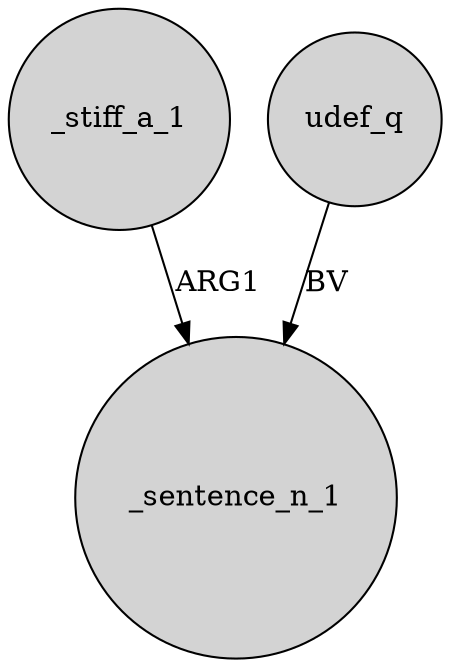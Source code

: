 digraph {
	node [shape=circle style=filled]
	_stiff_a_1 -> _sentence_n_1 [label=ARG1]
	udef_q -> _sentence_n_1 [label=BV]
}

